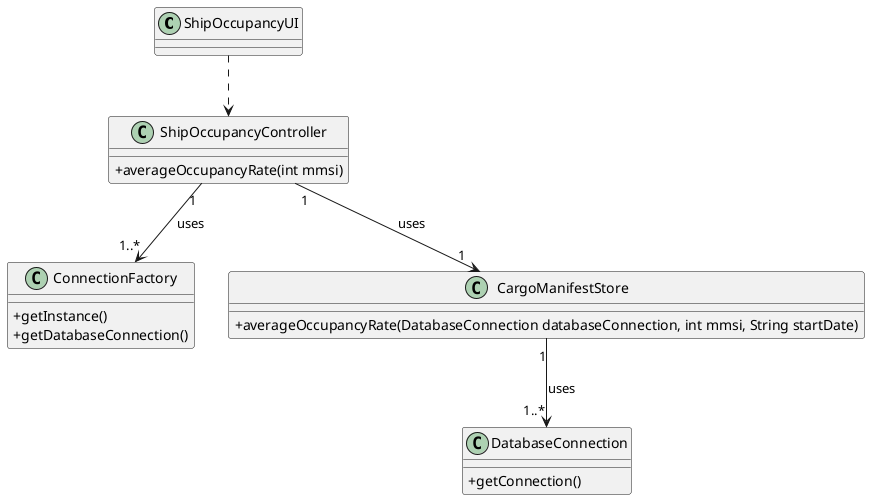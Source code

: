 @startuml
skinparam classAttributeIconSize 0

class ShipOccupancyUI{
}

class ShipOccupancyController {
+ averageOccupancyRate(int mmsi)
}

class ConnectionFactory {
+ getInstance()
+ getDatabaseConnection()
}

class CargoManifestStore {
+ averageOccupancyRate(DatabaseConnection databaseConnection, int mmsi, String startDate)
}

class DatabaseConnection {
+ getConnection()
}

ShipOccupancyController <.up. ShipOccupancyUI
ShipOccupancyController "1" --> "1..*" ConnectionFactory : uses
ShipOccupancyController "1" --> "1" CargoManifestStore : uses
CargoManifestStore "1" --> "1..*" DatabaseConnection : uses



@enduml